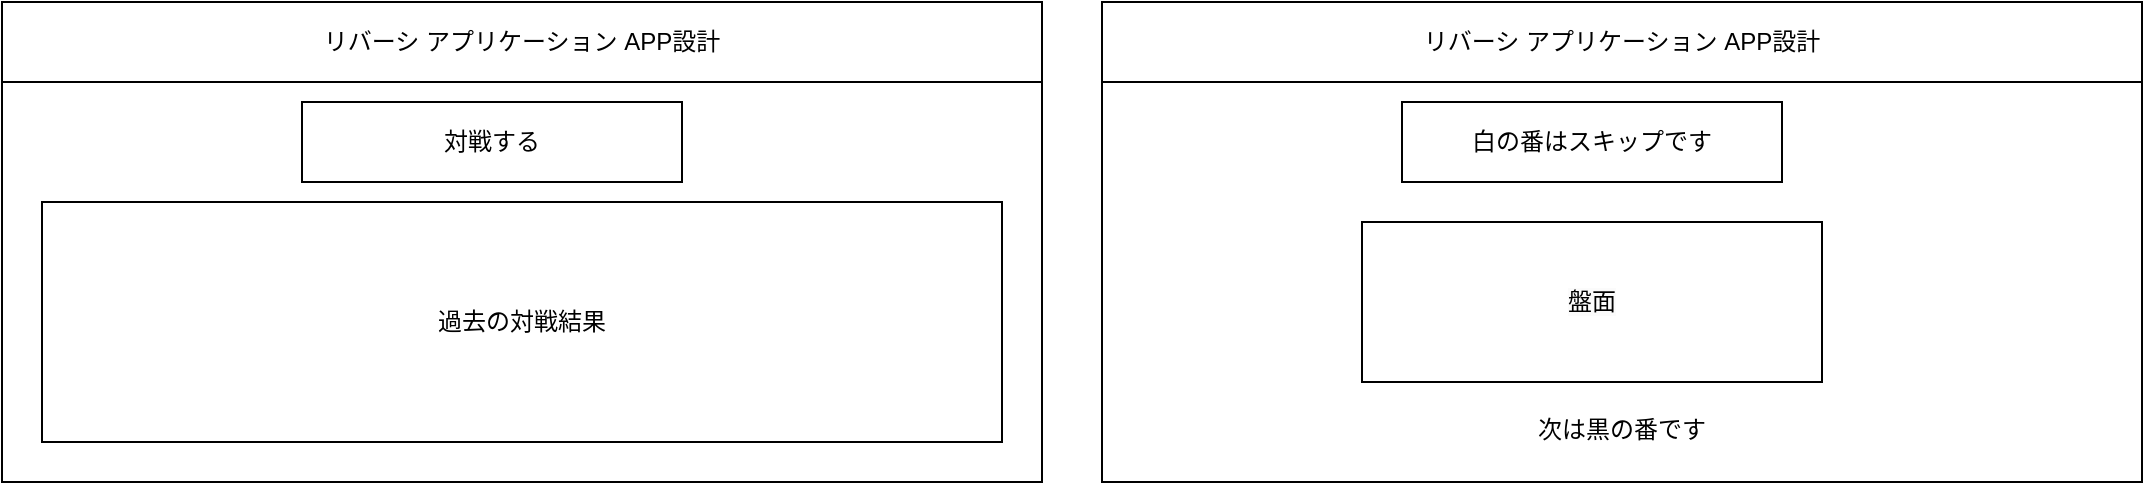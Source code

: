 <mxfile>
    <diagram id="dUeg_GU7dSHDroeV7FKb" name="ページ1">
        <mxGraphModel dx="1120" dy="666" grid="1" gridSize="10" guides="1" tooltips="1" connect="1" arrows="1" fold="1" page="1" pageScale="1" pageWidth="827" pageHeight="1169" math="0" shadow="0">
            <root>
                <mxCell id="0"/>
                <mxCell id="1" parent="0"/>
                <mxCell id="2" value="&lt;span style=&quot;font-family: monospace; font-size: 0px; text-align: start; text-wrap: nowrap;&quot;&gt;%3CmxGraphModel%3E%3Croot%3E%3CmxCell%20id%3D%220%22%2F%3E%3CmxCell%20id%3D%221%22%20parent%3D%220%22%2F%3E%3CmxCell%20id%3D%222%22%20value%3D%22%E3%83%AA%E3%83%90%E3%83%BC%E3%82%B7%20%E3%82%A2%E3%83%97%E3%83%AA%E3%82%B1%E3%83%BC%E3%82%B7%E3%83%A7%E3%83%B3%20APP%E8%A8%AD%E8%A8%88%22%20style%3D%22rounded%3D0%3BwhiteSpace%3Dwrap%3Bhtml%3D1%3B%22%20vertex%3D%221%22%20parent%3D%221%22%3E%3CmxGeometry%20x%3D%22470%22%20width%3D%22520%22%20height%3D%2240%22%20as%3D%22geometry%22%2F%3E%3C%2FmxCell%3E%3C%2Froot%3E%3C%2FmxGraphModel%3E&lt;/span&gt;" style="rounded=0;whiteSpace=wrap;html=1;" vertex="1" parent="1">
                    <mxGeometry x="470" width="520" height="240" as="geometry"/>
                </mxCell>
                <mxCell id="3" value="リバーシ アプリケーション APP設計" style="rounded=0;whiteSpace=wrap;html=1;" vertex="1" parent="1">
                    <mxGeometry x="470" width="520" height="40" as="geometry"/>
                </mxCell>
                <mxCell id="4" value="対戦する" style="rounded=0;whiteSpace=wrap;html=1;" vertex="1" parent="1">
                    <mxGeometry x="620" y="50" width="190" height="40" as="geometry"/>
                </mxCell>
                <mxCell id="5" value="過去の対戦結果" style="rounded=0;whiteSpace=wrap;html=1;" vertex="1" parent="1">
                    <mxGeometry x="490" y="100" width="480" height="120" as="geometry"/>
                </mxCell>
                <mxCell id="7" value="&lt;span style=&quot;font-family: monospace; font-size: 0px; text-align: start; text-wrap: nowrap;&quot;&gt;%3CmxGraphModel%3E%3Croot%3E%3CmxCell%20id%3D%220%22%2F%3E%3CmxCell%20id%3D%221%22%20parent%3D%220%22%2F%3E%3CmxCell%20id%3D%222%22%20value%3D%22%E3%83%AA%E3%83%90%E3%83%BC%E3%82%B7%20%E3%82%A2%E3%83%97%E3%83%AA%E3%82%B1%E3%83%BC%E3%82%B7%E3%83%A7%E3%83%B3%20APP%E8%A8%AD%E8%A8%88%22%20style%3D%22rounded%3D0%3BwhiteSpace%3Dwrap%3Bhtml%3D1%3B%22%20vertex%3D%221%22%20parent%3D%221%22%3E%3CmxGeometry%20x%3D%22470%22%20width%3D%22520%22%20height%3D%2240%22%20as%3D%22geometry%22%2F%3E%3C%2FmxCell%3E%3C%2Froot%3E%3C%2FmxGraphModel%3E&lt;/span&gt;" style="rounded=0;whiteSpace=wrap;html=1;" vertex="1" parent="1">
                    <mxGeometry x="1020" width="520" height="240" as="geometry"/>
                </mxCell>
                <mxCell id="8" value="リバーシ アプリケーション APP設計" style="rounded=0;whiteSpace=wrap;html=1;" vertex="1" parent="1">
                    <mxGeometry x="1020" width="520" height="40" as="geometry"/>
                </mxCell>
                <mxCell id="9" value="白の番はスキップです" style="rounded=0;whiteSpace=wrap;html=1;" vertex="1" parent="1">
                    <mxGeometry x="1170" y="50" width="190" height="40" as="geometry"/>
                </mxCell>
                <mxCell id="10" value="&lt;span style=&quot;color: rgb(0, 0, 0); font-family: Helvetica; font-size: 12px; font-style: normal; font-variant-ligatures: normal; font-variant-caps: normal; font-weight: 400; letter-spacing: normal; orphans: 2; text-align: center; text-indent: 0px; text-transform: none; widows: 2; word-spacing: 0px; -webkit-text-stroke-width: 0px; white-space: normal; background-color: rgb(251, 251, 251); text-decoration-thickness: initial; text-decoration-style: initial; text-decoration-color: initial; float: none; display: inline !important;&quot;&gt;盤面&lt;/span&gt;" style="rounded=0;whiteSpace=wrap;html=1;" vertex="1" parent="1">
                    <mxGeometry x="1150" y="110" width="230" height="80" as="geometry"/>
                </mxCell>
                <mxCell id="11" value="&lt;div style=&quot;&quot;&gt;&lt;span style=&quot;background-color: transparent;&quot;&gt;次は黒の番です&lt;/span&gt;&lt;/div&gt;" style="text;whiteSpace=wrap;html=1;align=center;" vertex="1" parent="1">
                    <mxGeometry x="1205" y="200" width="150" height="40" as="geometry"/>
                </mxCell>
            </root>
        </mxGraphModel>
    </diagram>
</mxfile>